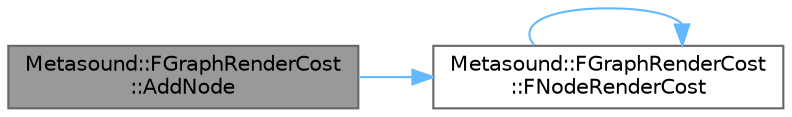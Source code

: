 digraph "Metasound::FGraphRenderCost::AddNode"
{
 // INTERACTIVE_SVG=YES
 // LATEX_PDF_SIZE
  bgcolor="transparent";
  edge [fontname=Helvetica,fontsize=10,labelfontname=Helvetica,labelfontsize=10];
  node [fontname=Helvetica,fontsize=10,shape=box,height=0.2,width=0.4];
  rankdir="LR";
  Node1 [id="Node000001",label="Metasound::FGraphRenderCost\l::AddNode",height=0.2,width=0.4,color="gray40", fillcolor="grey60", style="filled", fontcolor="black",tooltip=" "];
  Node1 -> Node2 [id="edge1_Node000001_Node000002",color="steelblue1",style="solid",tooltip=" "];
  Node2 [id="Node000002",label="Metasound::FGraphRenderCost\l::FNodeRenderCost",height=0.2,width=0.4,color="grey40", fillcolor="white", style="filled",URL="$d7/d83/classMetasound_1_1FGraphRenderCost.html#aab2f07022e565d66a4b39791fdf3ff87",tooltip=" "];
  Node2 -> Node2 [id="edge2_Node000002_Node000002",color="steelblue1",style="solid",tooltip=" "];
}

